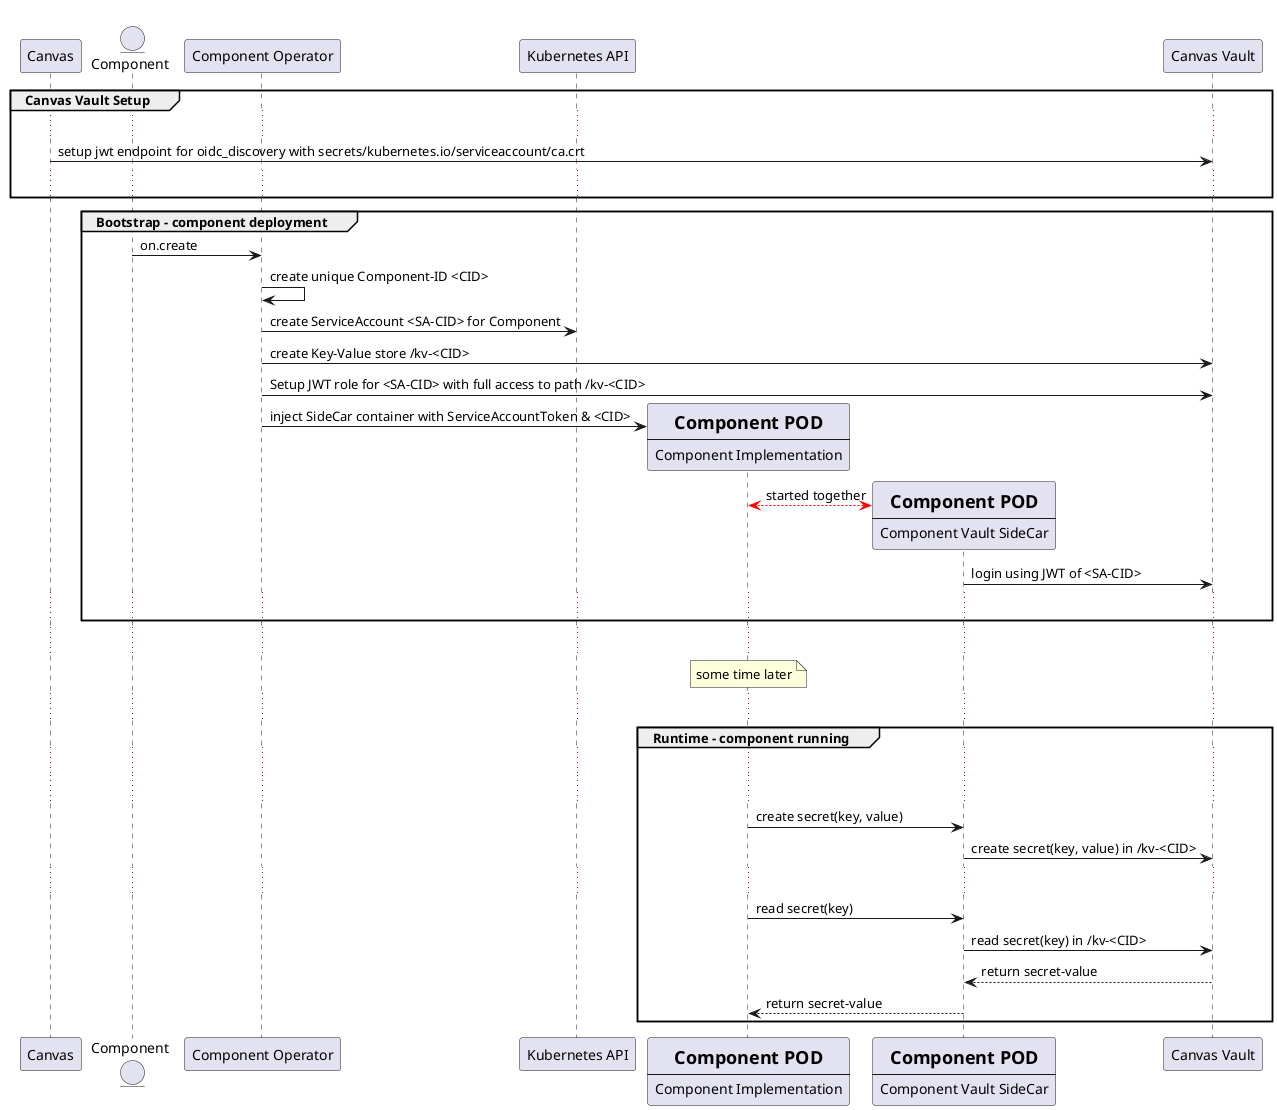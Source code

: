 @startuml

participant Canvas as "Canvas"
entity Component
participant "Component Operator" as ComponentOperator
participant "Kubernetes API" as KubernetesAPI
participant ComponentImplementation [
	=Component POD
	----
	Component Implementation
]
participant ComponentVaultSideCar [
	=Component POD
	----
	Component Vault SideCar
]
participant CanvasVault as "Canvas Vault"


group Canvas Vault Setup 
    ...
	Canvas -> CanvasVault : setup jwt endpoint for oidc_discovery with secrets/kubernetes.io/serviceaccount/ca.crt
	...
end group

group Bootstrap - component deployment
	Component -> ComponentOperator : on.create
	ComponentOperator -> ComponentOperator : create unique Component-ID <CID>
	ComponentOperator -> KubernetesAPI : create ServiceAccount <SA-CID> for Component
	ComponentOperator -> CanvasVault : create Key-Value store /kv-<CID>
	ComponentOperator -> CanvasVault : Setup JWT role for <SA-CID> with full access to path /kv-<CID>
	ComponentOperator -> ComponentImplementation ** : inject SideCar container with ServiceAccountToken & <CID>
	ComponentImplementation <-[#ff0000]-> ComponentVaultSideCar ** : started together
	ComponentVaultSideCar -> CanvasVault : login using JWT of <SA-CID>
	...
end group

...
note over ComponentImplementation : some time later
...

group Runtime - component running
	...
	...
	ComponentImplementation -> ComponentVaultSideCar : create secret(key, value)
	ComponentVaultSideCar -> CanvasVault : create secret(key, value) in /kv-<CID>
	...
	ComponentImplementation -> ComponentVaultSideCar : read secret(key)
	ComponentVaultSideCar -> CanvasVault : read secret(key) in /kv-<CID>
	ComponentVaultSideCar  <-- CanvasVault : return secret-value
	ComponentImplementation <-- ComponentVaultSideCar : return secret-value 
end group

@enduml
